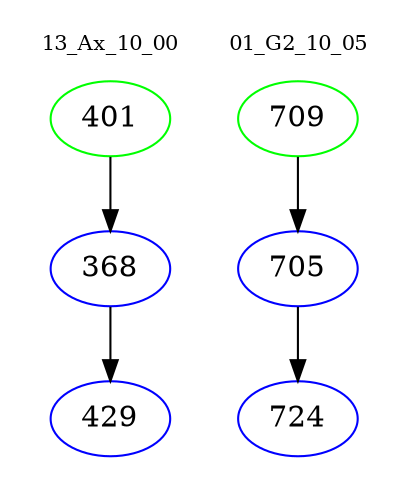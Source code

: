 digraph{
subgraph cluster_0 {
color = white
label = "13_Ax_10_00";
fontsize=10;
T0_401 [label="401", color="green"]
T0_401 -> T0_368 [color="black"]
T0_368 [label="368", color="blue"]
T0_368 -> T0_429 [color="black"]
T0_429 [label="429", color="blue"]
}
subgraph cluster_1 {
color = white
label = "01_G2_10_05";
fontsize=10;
T1_709 [label="709", color="green"]
T1_709 -> T1_705 [color="black"]
T1_705 [label="705", color="blue"]
T1_705 -> T1_724 [color="black"]
T1_724 [label="724", color="blue"]
}
}
